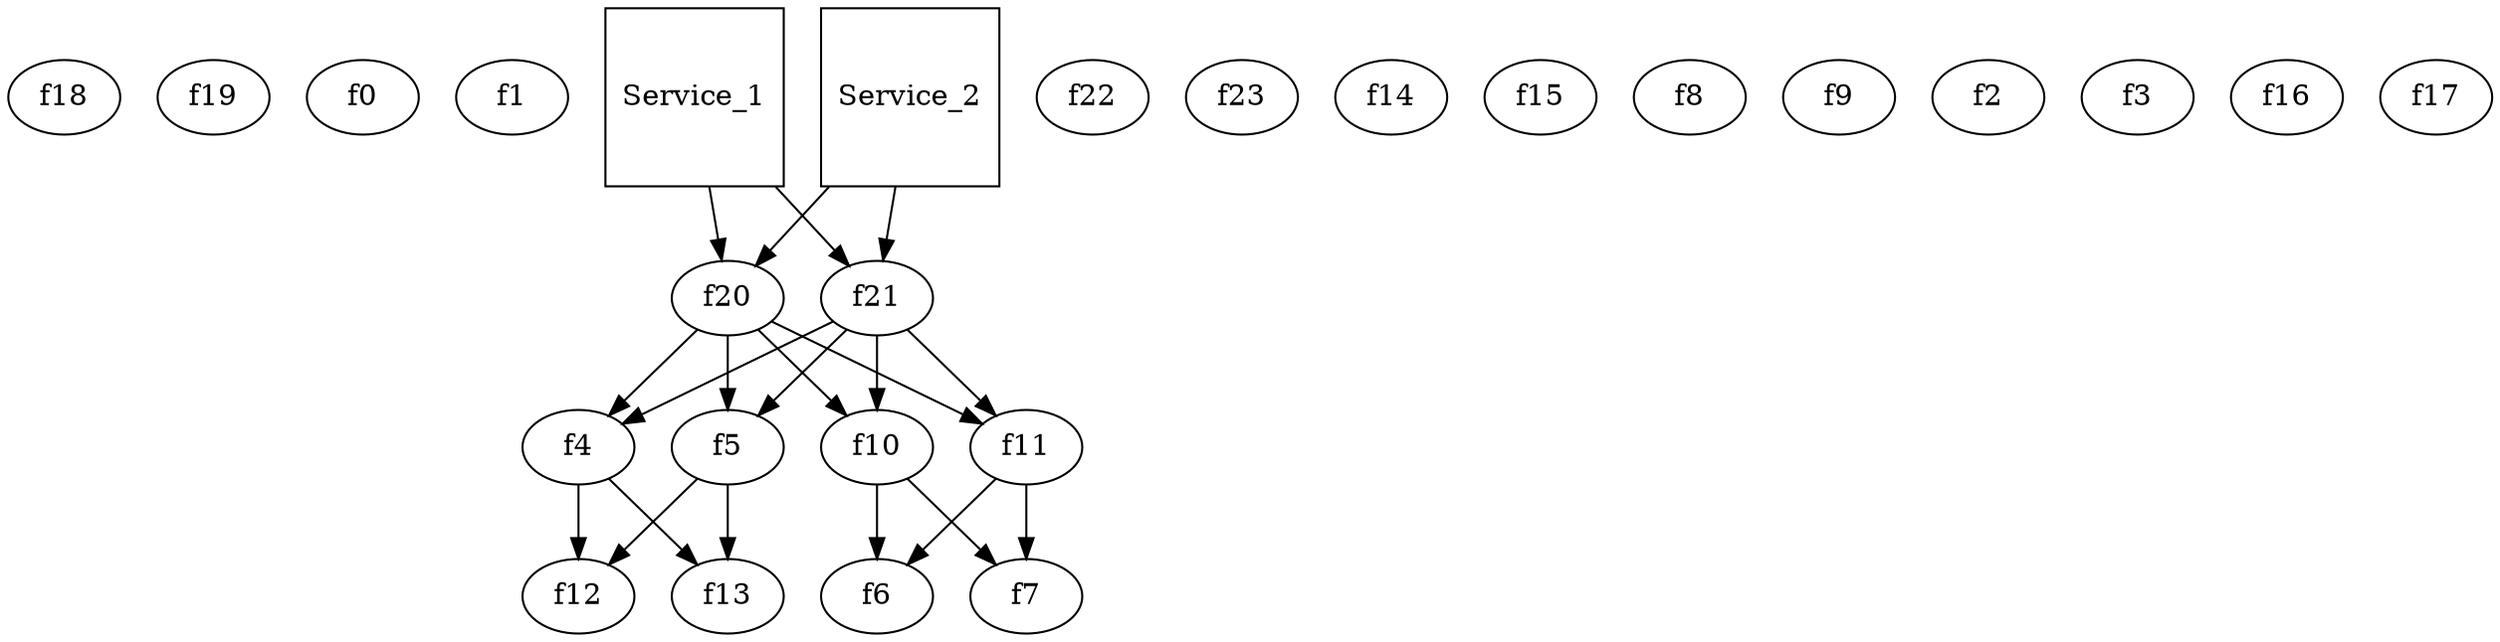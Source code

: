 digraph System{
	f18 ; 	f19 ; 
	f0 ; 	f1 ; 
	f4 ; 	f5 ; 
	f22 ; 	f23 ; 
	f10 ; 	f11 ; 
	f14 ; 	f15 ; 
	f20 ; 	f21 ; 
	f8 ; 	f9 ; 
	f12 ; 	f13 ; 
	f2 ; 	f3 ; 
	f6 ; 	f7 ; 
	f16 ; 	f17 ; 
Service_1[shape=square];
 Service_1->f20; Service_1->f21; f20 -> f4 -> f12;
f20 ->f5; f21 ->f5; f21 ->f4; f4 ->f13; f5 ->f13; f5 ->f12; 
Service_2[shape=square];
 Service_2->f20; Service_2->f21; f20 -> f10 -> f6;
f20 ->f11; f21 ->f11; f21 ->f10; f10 ->f7; f11 ->f7; f11 ->f6; 
}